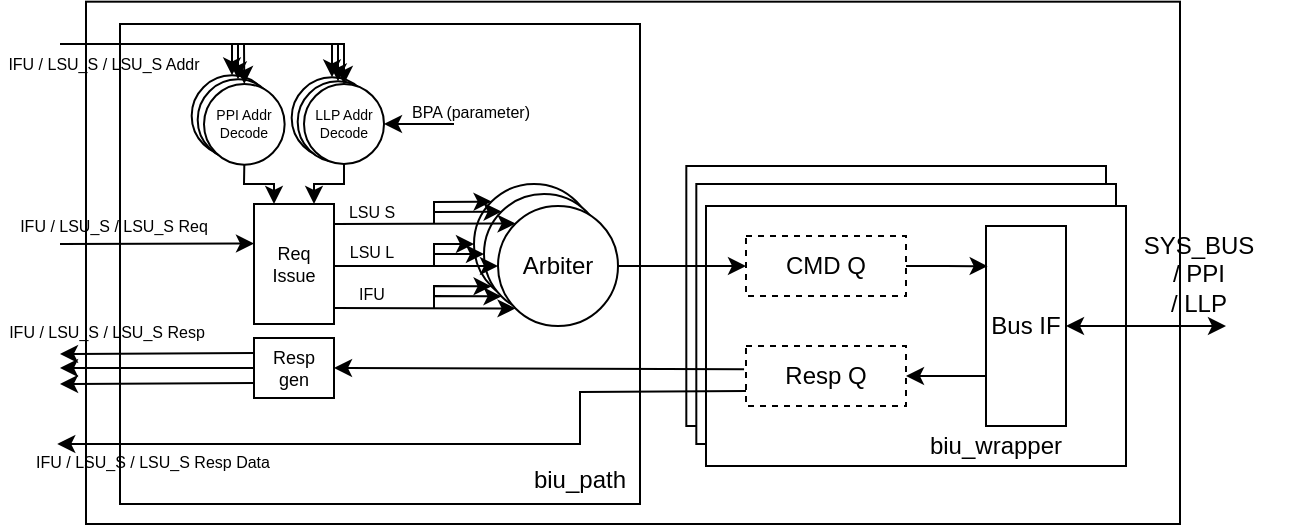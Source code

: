 <mxfile version="15.4.0" type="device" pages="4"><diagram id="lOJk_7jNgfdLe-hbiVat" name="第 1 页"><mxGraphModel dx="1086" dy="806" grid="1" gridSize="10" guides="1" tooltips="1" connect="1" arrows="1" fold="1" page="1" pageScale="1" pageWidth="827" pageHeight="1169" math="0" shadow="0"><root><mxCell id="0"/><mxCell id="1" parent="0"/><mxCell id="LocSDlcidwqlAU-R6P9H-44" value="" style="rounded=0;whiteSpace=wrap;html=1;fontSize=16;strokeWidth=1;" parent="1" vertex="1"><mxGeometry x="173" y="418.84" width="547" height="261.16" as="geometry"/></mxCell><mxCell id="CPLSgLEpl3IhxJT_DTji-59" value="" style="rounded=0;whiteSpace=wrap;html=1;fontSize=16;strokeWidth=1;" parent="1" vertex="1"><mxGeometry x="190" y="430" width="260" height="240" as="geometry"/></mxCell><mxCell id="CPLSgLEpl3IhxJT_DTji-53" value="" style="rounded=0;whiteSpace=wrap;html=1;fontSize=16;strokeWidth=1;" parent="1" vertex="1"><mxGeometry x="473.16" y="501" width="209.84" height="130" as="geometry"/></mxCell><mxCell id="CPLSgLEpl3IhxJT_DTji-52" value="" style="rounded=0;whiteSpace=wrap;html=1;fontSize=16;strokeWidth=1;" parent="1" vertex="1"><mxGeometry x="478.16" y="510" width="209.84" height="130" as="geometry"/></mxCell><mxCell id="CPLSgLEpl3IhxJT_DTji-33" value="" style="ellipse;whiteSpace=wrap;html=1;aspect=fixed;fontSize=7;" parent="1" vertex="1"><mxGeometry x="275.84" y="456.68" width="40.32" height="40.32" as="geometry"/></mxCell><mxCell id="CPLSgLEpl3IhxJT_DTji-34" value="" style="ellipse;whiteSpace=wrap;html=1;aspect=fixed;fontSize=7;" parent="1" vertex="1"><mxGeometry x="278.84" y="458.68" width="40.32" height="40.32" as="geometry"/></mxCell><mxCell id="CPLSgLEpl3IhxJT_DTji-32" value="" style="ellipse;whiteSpace=wrap;html=1;aspect=fixed;fontSize=7;" parent="1" vertex="1"><mxGeometry x="225.84" y="455.68" width="40.32" height="40.32" as="geometry"/></mxCell><mxCell id="CPLSgLEpl3IhxJT_DTji-31" value="" style="ellipse;whiteSpace=wrap;html=1;aspect=fixed;fontSize=7;" parent="1" vertex="1"><mxGeometry x="228.84" y="457.68" width="40.32" height="40.32" as="geometry"/></mxCell><mxCell id="CPLSgLEpl3IhxJT_DTji-9" value="LSU L" style="text;html=1;strokeColor=none;fillColor=none;align=center;verticalAlign=middle;whiteSpace=wrap;rounded=0;fontSize=8;" parent="1" vertex="1"><mxGeometry x="301" y="534" width="30" height="20" as="geometry"/></mxCell><mxCell id="CPLSgLEpl3IhxJT_DTji-5" value="" style="ellipse;whiteSpace=wrap;html=1;aspect=fixed;" parent="1" vertex="1"><mxGeometry x="367" y="510" width="60" height="60" as="geometry"/></mxCell><mxCell id="CPLSgLEpl3IhxJT_DTji-15" value="" style="ellipse;whiteSpace=wrap;html=1;aspect=fixed;" parent="1" vertex="1"><mxGeometry x="372" y="515" width="60" height="60" as="geometry"/></mxCell><mxCell id="CPLSgLEpl3IhxJT_DTji-16" value="" style="ellipse;whiteSpace=wrap;html=1;aspect=fixed;" parent="1" vertex="1"><mxGeometry x="379" y="521" width="60" height="60" as="geometry"/></mxCell><mxCell id="LocSDlcidwqlAU-R6P9H-15" value="" style="rounded=0;whiteSpace=wrap;html=1;strokeWidth=1;" parent="1" vertex="1"><mxGeometry x="483" y="521" width="210" height="130" as="geometry"/></mxCell><mxCell id="LocSDlcidwqlAU-R6P9H-21" value="" style="rounded=0;whiteSpace=wrap;html=1;dashed=1;" parent="1" vertex="1"><mxGeometry x="503" y="591" width="80" height="30" as="geometry"/></mxCell><mxCell id="LocSDlcidwqlAU-R6P9H-1" value="" style="rounded=0;whiteSpace=wrap;html=1;" parent="1" vertex="1"><mxGeometry x="257" y="520" width="40" height="60" as="geometry"/></mxCell><mxCell id="LocSDlcidwqlAU-R6P9H-5" value="" style="rounded=0;whiteSpace=wrap;html=1;dashed=1;" parent="1" vertex="1"><mxGeometry x="503" y="536" width="80" height="30" as="geometry"/></mxCell><mxCell id="LocSDlcidwqlAU-R6P9H-6" value="Resp Q" style="text;html=1;strokeColor=none;fillColor=none;align=center;verticalAlign=middle;whiteSpace=wrap;rounded=0;dashed=1;" parent="1" vertex="1"><mxGeometry x="503" y="591" width="80" height="30" as="geometry"/></mxCell><mxCell id="LocSDlcidwqlAU-R6P9H-7" value="" style="rounded=0;whiteSpace=wrap;html=1;" parent="1" vertex="1"><mxGeometry x="623" y="531" width="40" height="100" as="geometry"/></mxCell><mxCell id="LocSDlcidwqlAU-R6P9H-8" value="Bus IF" style="text;html=1;strokeColor=none;fillColor=none;align=center;verticalAlign=middle;whiteSpace=wrap;rounded=0;" parent="1" vertex="1"><mxGeometry x="623" y="561" width="40" height="40" as="geometry"/></mxCell><mxCell id="LocSDlcidwqlAU-R6P9H-16" value="biu_wrapper" style="text;html=1;strokeColor=none;fillColor=none;align=center;verticalAlign=middle;whiteSpace=wrap;rounded=0;" parent="1" vertex="1"><mxGeometry x="563" y="631" width="130" height="20" as="geometry"/></mxCell><mxCell id="LocSDlcidwqlAU-R6P9H-18" value="CMD Q" style="text;html=1;strokeColor=none;fillColor=none;align=center;verticalAlign=middle;whiteSpace=wrap;rounded=0;dashed=1;" parent="1" vertex="1"><mxGeometry x="503" y="536" width="80" height="30" as="geometry"/></mxCell><mxCell id="LocSDlcidwqlAU-R6P9H-22" value="" style="endArrow=classic;html=1;rounded=0;edgeStyle=orthogonalEdgeStyle;exitX=0;exitY=0.75;exitDx=0;exitDy=0;" parent="1" source="LocSDlcidwqlAU-R6P9H-7" edge="1"><mxGeometry width="50" height="50" relative="1" as="geometry"><mxPoint x="453" y="671.0" as="sourcePoint"/><mxPoint x="583" y="606" as="targetPoint"/></mxGeometry></mxCell><mxCell id="LocSDlcidwqlAU-R6P9H-23" value="" style="endArrow=classic;html=1;rounded=0;edgeStyle=orthogonalEdgeStyle;exitX=1;exitY=0.5;exitDx=0;exitDy=0;entryX=0.021;entryY=0.201;entryDx=0;entryDy=0;entryPerimeter=0;" parent="1" source="LocSDlcidwqlAU-R6P9H-18" target="LocSDlcidwqlAU-R6P9H-7" edge="1"><mxGeometry width="50" height="50" relative="1" as="geometry"><mxPoint x="593" y="651.0" as="sourcePoint"/><mxPoint x="633" y="651.0" as="targetPoint"/><Array as="points"/></mxGeometry></mxCell><mxCell id="LocSDlcidwqlAU-R6P9H-47" value="" style="endArrow=classic;startArrow=classic;html=1;rounded=0;fontSize=16;edgeStyle=orthogonalEdgeStyle;exitX=1;exitY=0.5;exitDx=0;exitDy=0;" parent="1" source="LocSDlcidwqlAU-R6P9H-8" edge="1"><mxGeometry width="50" height="50" relative="1" as="geometry"><mxPoint x="443" y="721" as="sourcePoint"/><mxPoint x="743" y="581" as="targetPoint"/></mxGeometry></mxCell><mxCell id="LocSDlcidwqlAU-R6P9H-50" value="SYS_BUS &lt;br&gt;/ PPI &lt;br&gt;/ LLP" style="text;html=1;strokeColor=none;fillColor=none;align=center;verticalAlign=middle;whiteSpace=wrap;rounded=0;" parent="1" vertex="1"><mxGeometry x="683" y="529" width="93" height="51" as="geometry"/></mxCell><mxCell id="LocSDlcidwqlAU-R6P9H-53" value="&lt;font style=&quot;font-size: 8px&quot;&gt;IFU / LSU_S / LSU_S Req&lt;/font&gt;" style="text;html=1;strokeColor=none;fillColor=none;align=center;verticalAlign=middle;whiteSpace=wrap;rounded=0;" parent="1" vertex="1"><mxGeometry x="137" y="522" width="100" height="15" as="geometry"/></mxCell><mxCell id="CPLSgLEpl3IhxJT_DTji-6" value="Arbiter" style="text;html=1;strokeColor=none;fillColor=none;align=center;verticalAlign=middle;whiteSpace=wrap;rounded=0;" parent="1" vertex="1"><mxGeometry x="389" y="536" width="40" height="30" as="geometry"/></mxCell><mxCell id="CPLSgLEpl3IhxJT_DTji-7" value="" style="endArrow=classic;html=1;rounded=0;edgeStyle=orthogonalEdgeStyle;entryX=0;entryY=0;entryDx=0;entryDy=0;" parent="1" target="CPLSgLEpl3IhxJT_DTji-16" edge="1"><mxGeometry width="50" height="50" relative="1" as="geometry"><mxPoint x="297" y="530" as="sourcePoint"/><mxPoint x="347.84" y="515.01" as="targetPoint"/><Array as="points"><mxPoint x="297" y="530"/><mxPoint x="376" y="530"/></Array></mxGeometry></mxCell><mxCell id="CPLSgLEpl3IhxJT_DTji-8" value="LSU S" style="text;html=1;strokeColor=none;fillColor=none;align=center;verticalAlign=middle;whiteSpace=wrap;rounded=0;fontSize=8;" parent="1" vertex="1"><mxGeometry x="301" y="514" width="30" height="20" as="geometry"/></mxCell><mxCell id="CPLSgLEpl3IhxJT_DTji-10" value="IFU" style="text;html=1;strokeColor=none;fillColor=none;align=center;verticalAlign=middle;whiteSpace=wrap;rounded=0;fontSize=8;" parent="1" vertex="1"><mxGeometry x="301" y="555" width="30" height="20" as="geometry"/></mxCell><mxCell id="CPLSgLEpl3IhxJT_DTji-11" value="" style="endArrow=classic;html=1;rounded=0;edgeStyle=orthogonalEdgeStyle;entryX=0;entryY=0.5;entryDx=0;entryDy=0;" parent="1" target="CPLSgLEpl3IhxJT_DTji-16" edge="1"><mxGeometry width="50" height="50" relative="1" as="geometry"><mxPoint x="297" y="551" as="sourcePoint"/><mxPoint x="384.322" y="537.322" as="targetPoint"/><Array as="points"><mxPoint x="297" y="551"/></Array></mxGeometry></mxCell><mxCell id="CPLSgLEpl3IhxJT_DTji-12" value="" style="endArrow=classic;html=1;rounded=0;edgeStyle=orthogonalEdgeStyle;entryX=0;entryY=1;entryDx=0;entryDy=0;" parent="1" target="CPLSgLEpl3IhxJT_DTji-16" edge="1"><mxGeometry width="50" height="50" relative="1" as="geometry"><mxPoint x="297" y="572" as="sourcePoint"/><mxPoint x="372" y="560" as="targetPoint"/><Array as="points"><mxPoint x="297" y="572"/><mxPoint x="332" y="572"/></Array></mxGeometry></mxCell><mxCell id="CPLSgLEpl3IhxJT_DTji-13" value="" style="endArrow=classic;html=1;rounded=0;fontSize=8;exitX=1;exitY=0.5;exitDx=0;exitDy=0;entryX=0;entryY=0.5;entryDx=0;entryDy=0;" parent="1" source="CPLSgLEpl3IhxJT_DTji-16" target="LocSDlcidwqlAU-R6P9H-18" edge="1"><mxGeometry width="50" height="50" relative="1" as="geometry"><mxPoint x="463.32" y="445" as="sourcePoint"/><mxPoint x="477" y="551" as="targetPoint"/></mxGeometry></mxCell><mxCell id="CPLSgLEpl3IhxJT_DTji-17" value="" style="endArrow=classic;html=1;rounded=0;fontSize=8;entryX=0;entryY=0.5;entryDx=0;entryDy=0;" parent="1" target="CPLSgLEpl3IhxJT_DTji-15" edge="1"><mxGeometry width="50" height="50" relative="1" as="geometry"><mxPoint x="347" y="551" as="sourcePoint"/><mxPoint x="372.0" y="546" as="targetPoint"/><Array as="points"><mxPoint x="347" y="545"/></Array></mxGeometry></mxCell><mxCell id="CPLSgLEpl3IhxJT_DTji-18" value="" style="endArrow=classic;html=1;rounded=0;fontSize=8;entryX=0;entryY=0.5;entryDx=0;entryDy=0;" parent="1" target="CPLSgLEpl3IhxJT_DTji-5" edge="1"><mxGeometry width="50" height="50" relative="1" as="geometry"><mxPoint x="347.0" y="547.5" as="sourcePoint"/><mxPoint x="372.0" y="542.5" as="targetPoint"/><Array as="points"><mxPoint x="347" y="540"/></Array></mxGeometry></mxCell><mxCell id="CPLSgLEpl3IhxJT_DTji-19" value="" style="endArrow=classic;html=1;rounded=0;fontSize=8;entryX=0;entryY=1;entryDx=0;entryDy=0;" parent="1" target="CPLSgLEpl3IhxJT_DTji-15" edge="1"><mxGeometry width="50" height="50" relative="1" as="geometry"><mxPoint x="347" y="572" as="sourcePoint"/><mxPoint x="372.0" y="566" as="targetPoint"/><Array as="points"><mxPoint x="347" y="566"/></Array></mxGeometry></mxCell><mxCell id="CPLSgLEpl3IhxJT_DTji-20" value="" style="endArrow=classic;html=1;rounded=0;fontSize=8;entryX=0;entryY=1;entryDx=0;entryDy=0;" parent="1" target="CPLSgLEpl3IhxJT_DTji-5" edge="1"><mxGeometry width="50" height="50" relative="1" as="geometry"><mxPoint x="347.0" y="568.5" as="sourcePoint"/><mxPoint x="367" y="561" as="targetPoint"/><Array as="points"><mxPoint x="347" y="561"/></Array></mxGeometry></mxCell><mxCell id="CPLSgLEpl3IhxJT_DTji-21" value="" style="endArrow=classic;html=1;rounded=0;fontSize=8;entryX=0;entryY=0;entryDx=0;entryDy=0;" parent="1" target="CPLSgLEpl3IhxJT_DTji-15" edge="1"><mxGeometry width="50" height="50" relative="1" as="geometry"><mxPoint x="347" y="530" as="sourcePoint"/><mxPoint x="379.0" y="523.5" as="targetPoint"/><Array as="points"><mxPoint x="347" y="524"/></Array></mxGeometry></mxCell><mxCell id="CPLSgLEpl3IhxJT_DTji-22" value="" style="endArrow=classic;html=1;rounded=0;fontSize=8;entryX=0;entryY=0;entryDx=0;entryDy=0;" parent="1" target="CPLSgLEpl3IhxJT_DTji-5" edge="1"><mxGeometry width="50" height="50" relative="1" as="geometry"><mxPoint x="347" y="526" as="sourcePoint"/><mxPoint x="374.0" y="518.5" as="targetPoint"/><Array as="points"><mxPoint x="347" y="519"/></Array></mxGeometry></mxCell><mxCell id="CPLSgLEpl3IhxJT_DTji-23" value="PPI Addr&lt;br style=&quot;font-size: 7px&quot;&gt;Decode" style="ellipse;whiteSpace=wrap;html=1;aspect=fixed;fontSize=7;" parent="1" vertex="1"><mxGeometry x="232" y="460" width="40.32" height="40.32" as="geometry"/></mxCell><mxCell id="CPLSgLEpl3IhxJT_DTji-24" value="LLP Addr&lt;br style=&quot;font-size: 7px&quot;&gt;Decode" style="ellipse;whiteSpace=wrap;html=1;aspect=fixed;fontSize=7;" parent="1" vertex="1"><mxGeometry x="282" y="460" width="40" height="40" as="geometry"/></mxCell><mxCell id="CPLSgLEpl3IhxJT_DTji-25" value="Req&lt;br style=&quot;font-size: 9px;&quot;&gt;Issue" style="text;html=1;strokeColor=none;fillColor=none;align=center;verticalAlign=middle;whiteSpace=wrap;rounded=0;fontSize=9;" parent="1" vertex="1"><mxGeometry x="262" y="535" width="30" height="30" as="geometry"/></mxCell><mxCell id="CPLSgLEpl3IhxJT_DTji-26" value="" style="endArrow=classic;html=1;rounded=0;fontSize=7;exitX=0.5;exitY=1;exitDx=0;exitDy=0;entryX=0.25;entryY=0;entryDx=0;entryDy=0;" parent="1" source="CPLSgLEpl3IhxJT_DTji-23" target="LocSDlcidwqlAU-R6P9H-1" edge="1"><mxGeometry width="50" height="50" relative="1" as="geometry"><mxPoint x="277" y="550" as="sourcePoint"/><mxPoint x="327" y="500" as="targetPoint"/><Array as="points"><mxPoint x="252" y="510"/><mxPoint x="267" y="510"/></Array></mxGeometry></mxCell><mxCell id="CPLSgLEpl3IhxJT_DTji-27" value="" style="endArrow=classic;html=1;rounded=0;fontSize=7;exitX=0.5;exitY=1;exitDx=0;exitDy=0;entryX=0.75;entryY=0;entryDx=0;entryDy=0;" parent="1" source="CPLSgLEpl3IhxJT_DTji-24" target="LocSDlcidwqlAU-R6P9H-1" edge="1"><mxGeometry width="50" height="50" relative="1" as="geometry"><mxPoint x="262.16" y="510.32" as="sourcePoint"/><mxPoint x="277" y="530" as="targetPoint"/><Array as="points"><mxPoint x="302" y="510"/><mxPoint x="287" y="510"/></Array></mxGeometry></mxCell><mxCell id="CPLSgLEpl3IhxJT_DTji-28" value="" style="endArrow=classic;html=1;rounded=0;fontSize=8;" parent="1" edge="1"><mxGeometry width="50" height="50" relative="1" as="geometry"><mxPoint x="160" y="540" as="sourcePoint"/><mxPoint x="257" y="539.77" as="targetPoint"/></mxGeometry></mxCell><mxCell id="CPLSgLEpl3IhxJT_DTji-29" value="" style="endArrow=classic;html=1;rounded=0;fontSize=8;entryX=0.5;entryY=0;entryDx=0;entryDy=0;" parent="1" target="CPLSgLEpl3IhxJT_DTji-23" edge="1"><mxGeometry width="50" height="50" relative="1" as="geometry"><mxPoint x="177" y="440" as="sourcePoint"/><mxPoint x="228.84" y="444.85" as="targetPoint"/><Array as="points"><mxPoint x="252" y="440"/></Array></mxGeometry></mxCell><mxCell id="CPLSgLEpl3IhxJT_DTji-35" value="" style="endArrow=classic;html=1;rounded=0;fontSize=8;entryX=0.5;entryY=0;entryDx=0;entryDy=0;" parent="1" target="CPLSgLEpl3IhxJT_DTji-24" edge="1"><mxGeometry width="50" height="50" relative="1" as="geometry"><mxPoint x="177" y="440" as="sourcePoint"/><mxPoint x="262.16" y="470" as="targetPoint"/><Array as="points"><mxPoint x="302" y="440"/></Array></mxGeometry></mxCell><mxCell id="CPLSgLEpl3IhxJT_DTji-36" value="biu_path" style="text;html=1;strokeColor=none;fillColor=none;align=center;verticalAlign=middle;whiteSpace=wrap;rounded=0;" parent="1" vertex="1"><mxGeometry x="390" y="640" width="60" height="35" as="geometry"/></mxCell><mxCell id="CPLSgLEpl3IhxJT_DTji-37" value="&lt;font style=&quot;font-size: 8px&quot;&gt;IFU / LSU_S / LSU_S Addr&lt;/font&gt;" style="text;html=1;strokeColor=none;fillColor=none;align=center;verticalAlign=middle;whiteSpace=wrap;rounded=0;" parent="1" vertex="1"><mxGeometry x="132" y="441.68" width="100" height="15" as="geometry"/></mxCell><mxCell id="CPLSgLEpl3IhxJT_DTji-38" value="" style="endArrow=classic;html=1;rounded=0;fontSize=8;entryX=1;entryY=0.5;entryDx=0;entryDy=0;" parent="1" target="CPLSgLEpl3IhxJT_DTji-24" edge="1"><mxGeometry width="50" height="50" relative="1" as="geometry"><mxPoint x="357" y="480" as="sourcePoint"/><mxPoint x="345.84" y="476.73" as="targetPoint"/></mxGeometry></mxCell><mxCell id="CPLSgLEpl3IhxJT_DTji-39" value="&lt;font style=&quot;font-size: 8px;&quot;&gt;BPA (parameter)&lt;/font&gt;" style="text;html=1;strokeColor=none;fillColor=none;align=center;verticalAlign=middle;whiteSpace=wrap;rounded=0;fontSize=8;" parent="1" vertex="1"><mxGeometry x="331" y="467.59" width="68.5" height="12.5" as="geometry"/></mxCell><mxCell id="CPLSgLEpl3IhxJT_DTji-40" value="" style="rounded=0;whiteSpace=wrap;html=1;" parent="1" vertex="1"><mxGeometry x="257" y="587" width="40" height="30" as="geometry"/></mxCell><mxCell id="CPLSgLEpl3IhxJT_DTji-41" value="Resp&lt;br style=&quot;font-size: 9px&quot;&gt;gen" style="text;html=1;strokeColor=none;fillColor=none;align=center;verticalAlign=middle;whiteSpace=wrap;rounded=0;fontSize=9;" parent="1" vertex="1"><mxGeometry x="262" y="587" width="30" height="30" as="geometry"/></mxCell><mxCell id="CPLSgLEpl3IhxJT_DTji-42" value="" style="endArrow=classic;html=1;rounded=0;fontSize=8;exitX=0;exitY=0.25;exitDx=0;exitDy=0;" parent="1" source="CPLSgLEpl3IhxJT_DTji-40" edge="1"><mxGeometry width="50" height="50" relative="1" as="geometry"><mxPoint x="167" y="617.23" as="sourcePoint"/><mxPoint x="160" y="595" as="targetPoint"/></mxGeometry></mxCell><mxCell id="CPLSgLEpl3IhxJT_DTji-43" value="" style="endArrow=classic;html=1;rounded=0;fontSize=8;exitX=0;exitY=0.75;exitDx=0;exitDy=0;" parent="1" source="CPLSgLEpl3IhxJT_DTji-40" edge="1"><mxGeometry width="50" height="50" relative="1" as="geometry"><mxPoint x="257" y="645.87" as="sourcePoint"/><mxPoint x="160" y="610" as="targetPoint"/></mxGeometry></mxCell><mxCell id="CPLSgLEpl3IhxJT_DTji-44" value="" style="endArrow=classic;html=1;rounded=0;fontSize=8;exitX=0;exitY=0.5;exitDx=0;exitDy=0;" parent="1" source="CPLSgLEpl3IhxJT_DTji-40" edge="1"><mxGeometry width="50" height="50" relative="1" as="geometry"><mxPoint x="257" y="627" as="sourcePoint"/><mxPoint x="160" y="602" as="targetPoint"/></mxGeometry></mxCell><mxCell id="CPLSgLEpl3IhxJT_DTji-45" value="&lt;font style=&quot;font-size: 8px&quot;&gt;IFU / LSU_S / LSU_S Resp Data&lt;/font&gt;" style="text;html=1;strokeColor=none;fillColor=none;align=center;verticalAlign=middle;whiteSpace=wrap;rounded=0;" parent="1" vertex="1"><mxGeometry x="141.48" y="640" width="130.84" height="15" as="geometry"/></mxCell><mxCell id="CPLSgLEpl3IhxJT_DTji-46" value="" style="endArrow=classic;html=1;rounded=0;fontSize=8;entryX=0.5;entryY=0;entryDx=0;entryDy=0;" parent="1" target="CPLSgLEpl3IhxJT_DTji-34" edge="1"><mxGeometry width="50" height="50" relative="1" as="geometry"><mxPoint x="177" y="440" as="sourcePoint"/><mxPoint x="312" y="470" as="targetPoint"/><Array as="points"><mxPoint x="299" y="440"/></Array></mxGeometry></mxCell><mxCell id="CPLSgLEpl3IhxJT_DTji-47" value="" style="endArrow=classic;html=1;rounded=0;fontSize=8;entryX=0.5;entryY=0;entryDx=0;entryDy=0;" parent="1" target="CPLSgLEpl3IhxJT_DTji-33" edge="1"><mxGeometry width="50" height="50" relative="1" as="geometry"><mxPoint x="177" y="440" as="sourcePoint"/><mxPoint x="309" y="468.68" as="targetPoint"/><Array as="points"><mxPoint x="296" y="440"/></Array></mxGeometry></mxCell><mxCell id="CPLSgLEpl3IhxJT_DTji-48" value="" style="endArrow=classic;html=1;rounded=0;fontSize=8;entryX=0.5;entryY=0;entryDx=0;entryDy=0;" parent="1" target="CPLSgLEpl3IhxJT_DTji-31" edge="1"><mxGeometry width="50" height="50" relative="1" as="geometry"><mxPoint x="177" y="440" as="sourcePoint"/><mxPoint x="262.16" y="470" as="targetPoint"/><Array as="points"><mxPoint x="249" y="440"/></Array></mxGeometry></mxCell><mxCell id="CPLSgLEpl3IhxJT_DTji-49" value="" style="endArrow=classic;html=1;rounded=0;fontSize=8;entryX=0.5;entryY=0;entryDx=0;entryDy=0;" parent="1" target="CPLSgLEpl3IhxJT_DTji-32" edge="1"><mxGeometry width="50" height="50" relative="1" as="geometry"><mxPoint x="160" y="440" as="sourcePoint"/><mxPoint x="259.0" y="467.68" as="targetPoint"/><Array as="points"><mxPoint x="246" y="440"/></Array></mxGeometry></mxCell><mxCell id="CPLSgLEpl3IhxJT_DTji-55" value="" style="endArrow=classic;html=1;rounded=0;fontSize=8;exitX=0;exitY=0.75;exitDx=0;exitDy=0;entryX=0.131;entryY=0;entryDx=0;entryDy=0;entryPerimeter=0;" parent="1" source="LocSDlcidwqlAU-R6P9H-6" target="CPLSgLEpl3IhxJT_DTji-45" edge="1"><mxGeometry width="50" height="50" relative="1" as="geometry"><mxPoint x="330" y="660" as="sourcePoint"/><mxPoint x="180" y="640" as="targetPoint"/><Array as="points"><mxPoint x="420" y="614"/><mxPoint x="420" y="640"/></Array></mxGeometry></mxCell><mxCell id="CPLSgLEpl3IhxJT_DTji-58" value="" style="endArrow=classic;html=1;rounded=0;fontSize=8;entryX=1;entryY=0.5;entryDx=0;entryDy=0;exitX=-0.012;exitY=0.386;exitDx=0;exitDy=0;exitPerimeter=0;" parent="1" source="LocSDlcidwqlAU-R6P9H-6" target="CPLSgLEpl3IhxJT_DTji-40" edge="1"><mxGeometry width="50" height="50" relative="1" as="geometry"><mxPoint x="487" y="602" as="sourcePoint"/><mxPoint x="180" y="627.5" as="targetPoint"/></mxGeometry></mxCell><mxCell id="CPLSgLEpl3IhxJT_DTji-60" value="&lt;font style=&quot;font-size: 8px&quot;&gt;IFU / LSU_S / LSU_S Resp&lt;/font&gt;" style="text;html=1;strokeColor=none;fillColor=none;align=center;verticalAlign=middle;whiteSpace=wrap;rounded=0;" parent="1" vertex="1"><mxGeometry x="130" y="575" width="107" height="15" as="geometry"/></mxCell></root></mxGraphModel></diagram><diagram id="Ca4pao0FZOlAIuIfPsqM" name="第 2 页"><mxGraphModel dx="1086" dy="806" grid="1" gridSize="10" guides="1" tooltips="1" connect="1" arrows="1" fold="1" page="1" pageScale="1" pageWidth="827" pageHeight="1169" math="0" shadow="0"><root><mxCell id="hPm7CoX0WYHugCqFq7mF-0"/><mxCell id="hPm7CoX0WYHugCqFq7mF-1" parent="hPm7CoX0WYHugCqFq7mF-0"/><mxCell id="qHTxF2ZUBDx8G15m6W-1-105" value="" style="rounded=0;whiteSpace=wrap;html=1;strokeWidth=1;" parent="hPm7CoX0WYHugCqFq7mF-1" vertex="1"><mxGeometry x="146.6" y="360" width="570" height="207.5" as="geometry"/></mxCell><mxCell id="qHTxF2ZUBDx8G15m6W-1-103" value="" style="rounded=0;whiteSpace=wrap;html=1;strokeWidth=1;" parent="hPm7CoX0WYHugCqFq7mF-1" vertex="1"><mxGeometry x="153.6" y="372.5" width="306" height="185" as="geometry"/></mxCell><mxCell id="qHTxF2ZUBDx8G15m6W-1-64" value="" style="ellipse;whiteSpace=wrap;html=1;aspect=fixed;" parent="hPm7CoX0WYHugCqFq7mF-1" vertex="1"><mxGeometry x="197.6" y="407.5" width="60" height="60" as="geometry"/></mxCell><mxCell id="qHTxF2ZUBDx8G15m6W-1-65" value="Arbiter" style="text;html=1;strokeColor=none;fillColor=none;align=center;verticalAlign=middle;whiteSpace=wrap;rounded=0;" parent="hPm7CoX0WYHugCqFq7mF-1" vertex="1"><mxGeometry x="207.6" y="422.5" width="40" height="30" as="geometry"/></mxCell><mxCell id="qHTxF2ZUBDx8G15m6W-1-66" value="PPI Addr&lt;br style=&quot;font-size: 7px;&quot;&gt;Compare" style="ellipse;whiteSpace=wrap;html=1;aspect=fixed;fontSize=7;" parent="hPm7CoX0WYHugCqFq7mF-1" vertex="1"><mxGeometry x="316.1" y="384.84" width="40.32" height="40.32" as="geometry"/></mxCell><mxCell id="qHTxF2ZUBDx8G15m6W-1-67" value="LLP Addr&lt;br style=&quot;font-size: 7px;&quot;&gt;Compare" style="ellipse;whiteSpace=wrap;html=1;aspect=fixed;fontSize=7;" parent="hPm7CoX0WYHugCqFq7mF-1" vertex="1"><mxGeometry x="316.1" y="452.5" width="40" height="40" as="geometry"/></mxCell><mxCell id="qHTxF2ZUBDx8G15m6W-1-68" value="" style="rounded=0;whiteSpace=wrap;html=1;" parent="hPm7CoX0WYHugCqFq7mF-1" vertex="1"><mxGeometry x="395.6" y="412.5" width="40" height="60" as="geometry"/></mxCell><mxCell id="qHTxF2ZUBDx8G15m6W-1-69" value="Req&lt;br style=&quot;font-size: 9px;&quot;&gt;Issue" style="text;html=1;strokeColor=none;fillColor=none;align=center;verticalAlign=middle;whiteSpace=wrap;rounded=0;fontSize=9;" parent="hPm7CoX0WYHugCqFq7mF-1" vertex="1"><mxGeometry x="400.6" y="427.5" width="30" height="30" as="geometry"/></mxCell><mxCell id="qHTxF2ZUBDx8G15m6W-1-70" value="" style="endArrow=classic;html=1;rounded=0;fontSize=8;" parent="hPm7CoX0WYHugCqFq7mF-1" edge="1"><mxGeometry width="50" height="50" relative="1" as="geometry"><mxPoint x="108.6" y="417.5" as="sourcePoint"/><mxPoint x="205.6" y="417.5" as="targetPoint"/></mxGeometry></mxCell><mxCell id="qHTxF2ZUBDx8G15m6W-1-71" value="" style="endArrow=classic;html=1;rounded=0;fontSize=8;" parent="hPm7CoX0WYHugCqFq7mF-1" edge="1"><mxGeometry width="50" height="50" relative="1" as="geometry"><mxPoint x="106.6" y="437.5" as="sourcePoint"/><mxPoint x="197.6" y="437.16" as="targetPoint"/></mxGeometry></mxCell><mxCell id="qHTxF2ZUBDx8G15m6W-1-72" value="" style="endArrow=classic;html=1;rounded=0;fontSize=8;" parent="hPm7CoX0WYHugCqFq7mF-1" edge="1"><mxGeometry width="50" height="50" relative="1" as="geometry"><mxPoint x="108.6" y="458.73" as="sourcePoint"/><mxPoint x="205.6" y="458.5" as="targetPoint"/></mxGeometry></mxCell><mxCell id="qHTxF2ZUBDx8G15m6W-1-73" value="&lt;font style=&quot;font-size: 8px&quot;&gt;IFU Req&lt;/font&gt;" style="text;html=1;strokeColor=none;fillColor=none;align=center;verticalAlign=middle;whiteSpace=wrap;rounded=0;" parent="hPm7CoX0WYHugCqFq7mF-1" vertex="1"><mxGeometry x="98.08" y="397.5" width="55.84" height="15" as="geometry"/></mxCell><mxCell id="qHTxF2ZUBDx8G15m6W-1-74" value="&lt;font style=&quot;font-size: 8px&quot;&gt;LSU_S Req&lt;/font&gt;" style="text;html=1;strokeColor=none;fillColor=none;align=center;verticalAlign=middle;whiteSpace=wrap;rounded=0;" parent="hPm7CoX0WYHugCqFq7mF-1" vertex="1"><mxGeometry x="98.08" y="422.5" width="55.84" height="15" as="geometry"/></mxCell><mxCell id="qHTxF2ZUBDx8G15m6W-1-75" value="&lt;font style=&quot;font-size: 8px&quot;&gt;LSU_L Req&lt;/font&gt;" style="text;html=1;strokeColor=none;fillColor=none;align=center;verticalAlign=middle;whiteSpace=wrap;rounded=0;" parent="hPm7CoX0WYHugCqFq7mF-1" vertex="1"><mxGeometry x="98.08" y="445" width="55.84" height="15" as="geometry"/></mxCell><mxCell id="qHTxF2ZUBDx8G15m6W-1-76" value="" style="endArrow=classic;html=1;rounded=0;fontSize=8;entryX=0;entryY=0.5;entryDx=0;entryDy=0;exitX=1;exitY=0.5;exitDx=0;exitDy=0;" parent="hPm7CoX0WYHugCqFq7mF-1" source="qHTxF2ZUBDx8G15m6W-1-64" target="qHTxF2ZUBDx8G15m6W-1-66" edge="1"><mxGeometry width="50" height="50" relative="1" as="geometry"><mxPoint x="224.1" y="384.84" as="sourcePoint"/><mxPoint x="321.1" y="384.84" as="targetPoint"/><Array as="points"><mxPoint x="286.6" y="437.5"/><mxPoint x="286.6" y="405.5"/></Array></mxGeometry></mxCell><mxCell id="qHTxF2ZUBDx8G15m6W-1-77" value="" style="endArrow=classic;html=1;rounded=0;fontSize=8;entryX=0;entryY=0.5;entryDx=0;entryDy=0;exitX=1;exitY=0.5;exitDx=0;exitDy=0;" parent="hPm7CoX0WYHugCqFq7mF-1" source="qHTxF2ZUBDx8G15m6W-1-64" target="qHTxF2ZUBDx8G15m6W-1-67" edge="1"><mxGeometry width="50" height="50" relative="1" as="geometry"><mxPoint x="267.6" y="447.5" as="sourcePoint"/><mxPoint x="326.1" y="415" as="targetPoint"/><Array as="points"><mxPoint x="286.6" y="437.5"/><mxPoint x="286.6" y="472.5"/></Array></mxGeometry></mxCell><mxCell id="qHTxF2ZUBDx8G15m6W-1-78" value="" style="endArrow=classic;html=1;rounded=0;fontSize=8;entryX=0;entryY=0.25;entryDx=0;entryDy=0;exitX=1;exitY=0.5;exitDx=0;exitDy=0;" parent="hPm7CoX0WYHugCqFq7mF-1" source="qHTxF2ZUBDx8G15m6W-1-66" target="qHTxF2ZUBDx8G15m6W-1-68" edge="1"><mxGeometry width="50" height="50" relative="1" as="geometry"><mxPoint x="369.6" y="397.5" as="sourcePoint"/><mxPoint x="428.1" y="432.5" as="targetPoint"/><Array as="points"><mxPoint x="376.6" y="405.5"/><mxPoint x="376.6" y="427.5"/></Array></mxGeometry></mxCell><mxCell id="qHTxF2ZUBDx8G15m6W-1-79" value="" style="endArrow=classic;html=1;rounded=0;fontSize=8;entryX=0;entryY=0.75;entryDx=0;entryDy=0;exitX=1;exitY=0.5;exitDx=0;exitDy=0;" parent="hPm7CoX0WYHugCqFq7mF-1" source="qHTxF2ZUBDx8G15m6W-1-67" target="qHTxF2ZUBDx8G15m6W-1-68" edge="1"><mxGeometry width="50" height="50" relative="1" as="geometry"><mxPoint x="366.42" y="415" as="sourcePoint"/><mxPoint x="405.6" y="452.5" as="targetPoint"/><Array as="points"><mxPoint x="376.6" y="472.5"/><mxPoint x="376.6" y="457.5"/></Array></mxGeometry></mxCell><mxCell id="qHTxF2ZUBDx8G15m6W-1-80" value="" style="rounded=0;whiteSpace=wrap;html=1;fontSize=16;strokeWidth=1;" parent="hPm7CoX0WYHugCqFq7mF-1" vertex="1"><mxGeometry x="473.68" y="392.5" width="209.84" height="130" as="geometry"/></mxCell><mxCell id="qHTxF2ZUBDx8G15m6W-1-81" value="" style="rounded=0;whiteSpace=wrap;html=1;fontSize=16;strokeWidth=1;" parent="hPm7CoX0WYHugCqFq7mF-1" vertex="1"><mxGeometry x="478.68" y="401.5" width="209.84" height="130" as="geometry"/></mxCell><mxCell id="qHTxF2ZUBDx8G15m6W-1-82" value="" style="rounded=0;whiteSpace=wrap;html=1;strokeWidth=1;" parent="hPm7CoX0WYHugCqFq7mF-1" vertex="1"><mxGeometry x="483.52" y="412.5" width="210" height="130" as="geometry"/></mxCell><mxCell id="qHTxF2ZUBDx8G15m6W-1-83" value="" style="rounded=0;whiteSpace=wrap;html=1;dashed=1;" parent="hPm7CoX0WYHugCqFq7mF-1" vertex="1"><mxGeometry x="503.52" y="482.5" width="80" height="30" as="geometry"/></mxCell><mxCell id="qHTxF2ZUBDx8G15m6W-1-84" value="" style="rounded=0;whiteSpace=wrap;html=1;dashed=1;" parent="hPm7CoX0WYHugCqFq7mF-1" vertex="1"><mxGeometry x="503.52" y="427.5" width="80" height="30" as="geometry"/></mxCell><mxCell id="qHTxF2ZUBDx8G15m6W-1-85" value="Resp Q" style="text;html=1;strokeColor=none;fillColor=none;align=center;verticalAlign=middle;whiteSpace=wrap;rounded=0;dashed=1;" parent="hPm7CoX0WYHugCqFq7mF-1" vertex="1"><mxGeometry x="503.52" y="482.5" width="80" height="30" as="geometry"/></mxCell><mxCell id="qHTxF2ZUBDx8G15m6W-1-86" value="" style="rounded=0;whiteSpace=wrap;html=1;" parent="hPm7CoX0WYHugCqFq7mF-1" vertex="1"><mxGeometry x="623.52" y="422.5" width="40" height="100" as="geometry"/></mxCell><mxCell id="qHTxF2ZUBDx8G15m6W-1-87" value="Bus IF" style="text;html=1;strokeColor=none;fillColor=none;align=center;verticalAlign=middle;whiteSpace=wrap;rounded=0;" parent="hPm7CoX0WYHugCqFq7mF-1" vertex="1"><mxGeometry x="623.52" y="452.5" width="40" height="40" as="geometry"/></mxCell><mxCell id="qHTxF2ZUBDx8G15m6W-1-88" value="biu_wrapper" style="text;html=1;strokeColor=none;fillColor=none;align=center;verticalAlign=middle;whiteSpace=wrap;rounded=0;" parent="hPm7CoX0WYHugCqFq7mF-1" vertex="1"><mxGeometry x="563.52" y="522.5" width="130" height="20" as="geometry"/></mxCell><mxCell id="qHTxF2ZUBDx8G15m6W-1-89" value="CMD Q" style="text;html=1;strokeColor=none;fillColor=none;align=center;verticalAlign=middle;whiteSpace=wrap;rounded=0;dashed=1;" parent="hPm7CoX0WYHugCqFq7mF-1" vertex="1"><mxGeometry x="503.52" y="427.5" width="80" height="30" as="geometry"/></mxCell><mxCell id="qHTxF2ZUBDx8G15m6W-1-90" value="" style="endArrow=classic;html=1;rounded=0;edgeStyle=orthogonalEdgeStyle;exitX=0;exitY=0.75;exitDx=0;exitDy=0;" parent="hPm7CoX0WYHugCqFq7mF-1" source="qHTxF2ZUBDx8G15m6W-1-86" edge="1"><mxGeometry width="50" height="50" relative="1" as="geometry"><mxPoint x="453.52" y="562.5" as="sourcePoint"/><mxPoint x="583.52" y="497.5" as="targetPoint"/></mxGeometry></mxCell><mxCell id="qHTxF2ZUBDx8G15m6W-1-91" value="" style="endArrow=classic;html=1;rounded=0;edgeStyle=orthogonalEdgeStyle;exitX=1;exitY=0.5;exitDx=0;exitDy=0;entryX=0.021;entryY=0.201;entryDx=0;entryDy=0;entryPerimeter=0;" parent="hPm7CoX0WYHugCqFq7mF-1" source="qHTxF2ZUBDx8G15m6W-1-89" target="qHTxF2ZUBDx8G15m6W-1-86" edge="1"><mxGeometry width="50" height="50" relative="1" as="geometry"><mxPoint x="593.52" y="542.5" as="sourcePoint"/><mxPoint x="633.52" y="542.5" as="targetPoint"/><Array as="points"/></mxGeometry></mxCell><mxCell id="qHTxF2ZUBDx8G15m6W-1-92" value="" style="endArrow=classic;html=1;rounded=0;fontSize=8;exitX=1;exitY=0.5;exitDx=0;exitDy=0;entryX=0;entryY=0.5;entryDx=0;entryDy=0;" parent="hPm7CoX0WYHugCqFq7mF-1" source="qHTxF2ZUBDx8G15m6W-1-68" target="qHTxF2ZUBDx8G15m6W-1-89" edge="1"><mxGeometry width="50" height="50" relative="1" as="geometry"><mxPoint x="435.6" y="444.31" as="sourcePoint"/><mxPoint x="499.6" y="444.31" as="targetPoint"/></mxGeometry></mxCell><mxCell id="qHTxF2ZUBDx8G15m6W-1-95" value="" style="rounded=0;whiteSpace=wrap;html=1;" parent="hPm7CoX0WYHugCqFq7mF-1" vertex="1"><mxGeometry x="207" y="512.5" width="40" height="30" as="geometry"/></mxCell><mxCell id="qHTxF2ZUBDx8G15m6W-1-96" value="Resp&lt;br style=&quot;font-size: 9px&quot;&gt;gen" style="text;html=1;strokeColor=none;fillColor=none;align=center;verticalAlign=middle;whiteSpace=wrap;rounded=0;fontSize=9;" parent="hPm7CoX0WYHugCqFq7mF-1" vertex="1"><mxGeometry x="212" y="512.5" width="30" height="30" as="geometry"/></mxCell><mxCell id="qHTxF2ZUBDx8G15m6W-1-97" value="" style="endArrow=classic;html=1;rounded=0;fontSize=8;exitX=0;exitY=0.25;exitDx=0;exitDy=0;" parent="hPm7CoX0WYHugCqFq7mF-1" source="qHTxF2ZUBDx8G15m6W-1-95" edge="1"><mxGeometry width="50" height="50" relative="1" as="geometry"><mxPoint x="117" y="542.73" as="sourcePoint"/><mxPoint x="110" y="520.5" as="targetPoint"/></mxGeometry></mxCell><mxCell id="qHTxF2ZUBDx8G15m6W-1-98" value="" style="endArrow=classic;html=1;rounded=0;fontSize=8;exitX=0;exitY=0.75;exitDx=0;exitDy=0;" parent="hPm7CoX0WYHugCqFq7mF-1" source="qHTxF2ZUBDx8G15m6W-1-95" edge="1"><mxGeometry width="50" height="50" relative="1" as="geometry"><mxPoint x="207" y="571.37" as="sourcePoint"/><mxPoint x="110" y="535.5" as="targetPoint"/></mxGeometry></mxCell><mxCell id="qHTxF2ZUBDx8G15m6W-1-99" value="" style="endArrow=classic;html=1;rounded=0;fontSize=8;exitX=0;exitY=0.5;exitDx=0;exitDy=0;" parent="hPm7CoX0WYHugCqFq7mF-1" source="qHTxF2ZUBDx8G15m6W-1-95" edge="1"><mxGeometry width="50" height="50" relative="1" as="geometry"><mxPoint x="207" y="552.5" as="sourcePoint"/><mxPoint x="110" y="527.5" as="targetPoint"/></mxGeometry></mxCell><mxCell id="qHTxF2ZUBDx8G15m6W-1-101" value="&lt;font style=&quot;font-size: 8px&quot;&gt;IFU / LSU_S / LSU_S Resp&lt;/font&gt;" style="text;html=1;strokeColor=none;fillColor=none;align=center;verticalAlign=middle;whiteSpace=wrap;rounded=0;" parent="hPm7CoX0WYHugCqFq7mF-1" vertex="1"><mxGeometry x="80" y="500.5" width="107" height="15" as="geometry"/></mxCell><mxCell id="qHTxF2ZUBDx8G15m6W-1-102" value="" style="endArrow=classic;html=1;rounded=0;fontSize=8;exitX=0;exitY=0.5;exitDx=0;exitDy=0;entryX=1;entryY=0.5;entryDx=0;entryDy=0;" parent="hPm7CoX0WYHugCqFq7mF-1" source="qHTxF2ZUBDx8G15m6W-1-85" target="qHTxF2ZUBDx8G15m6W-1-95" edge="1"><mxGeometry width="50" height="50" relative="1" as="geometry"><mxPoint x="445.6" y="452.5" as="sourcePoint"/><mxPoint x="513.52" y="452.5" as="targetPoint"/><Array as="points"><mxPoint x="386.6" y="497.5"/><mxPoint x="386.6" y="527.5"/></Array></mxGeometry></mxCell><mxCell id="qHTxF2ZUBDx8G15m6W-1-104" value="biu_path" style="text;html=1;strokeColor=none;fillColor=none;align=center;verticalAlign=middle;whiteSpace=wrap;rounded=0;" parent="hPm7CoX0WYHugCqFq7mF-1" vertex="1"><mxGeometry x="366.6" y="537.5" width="92" height="20" as="geometry"/></mxCell><mxCell id="qHTxF2ZUBDx8G15m6W-1-106" value="" style="endArrow=classic;startArrow=classic;html=1;rounded=0;fontSize=16;edgeStyle=orthogonalEdgeStyle;exitX=1;exitY=0.5;exitDx=0;exitDy=0;" parent="hPm7CoX0WYHugCqFq7mF-1" edge="1"><mxGeometry width="50" height="50" relative="1" as="geometry"><mxPoint x="693.52" y="475" as="sourcePoint"/><mxPoint x="773.52" y="475" as="targetPoint"/></mxGeometry></mxCell><mxCell id="qHTxF2ZUBDx8G15m6W-1-107" value="SYS_BUS&lt;br&gt;/ PPI &lt;br&gt;/ LLP" style="text;html=1;strokeColor=none;fillColor=none;align=center;verticalAlign=middle;whiteSpace=wrap;rounded=0;" parent="hPm7CoX0WYHugCqFq7mF-1" vertex="1"><mxGeometry x="704.6" y="437.5" width="79.08" height="30" as="geometry"/></mxCell><mxCell id="qHTxF2ZUBDx8G15m6W-1-108" value="BIU" style="text;html=1;strokeColor=none;fillColor=none;align=center;verticalAlign=middle;whiteSpace=wrap;rounded=0;" parent="hPm7CoX0WYHugCqFq7mF-1" vertex="1"><mxGeometry x="586.6" y="547.5" width="130" height="20" as="geometry"/></mxCell></root></mxGraphModel></diagram><diagram id="Lqv09gbC9uLYjLwzx4-0" name="第 3 页"><mxGraphModel dx="1185" dy="685" grid="1" gridSize="10" guides="1" tooltips="1" connect="1" arrows="1" fold="1" page="1" pageScale="1" pageWidth="827" pageHeight="1169" math="0" shadow="0"><root><mxCell id="-PDjAaqDAKD9Nau1YbpB-0"/><mxCell id="-PDjAaqDAKD9Nau1YbpB-1" parent="-PDjAaqDAKD9Nau1YbpB-0"/><mxCell id="-PDjAaqDAKD9Nau1YbpB-54" value="" style="rounded=0;whiteSpace=wrap;html=1;fontSize=8;" vertex="1" parent="-PDjAaqDAKD9Nau1YbpB-1"><mxGeometry x="520" y="100" width="200" height="280" as="geometry"/></mxCell><mxCell id="-PDjAaqDAKD9Nau1YbpB-34" value="" style="rounded=0;whiteSpace=wrap;html=1;fontSize=8;" vertex="1" parent="-PDjAaqDAKD9Nau1YbpB-1"><mxGeometry x="170" y="103" width="150" height="280" as="geometry"/></mxCell><mxCell id="-PDjAaqDAKD9Nau1YbpB-2" value="LSU" style="rounded=0;whiteSpace=wrap;html=1;" vertex="1" parent="-PDjAaqDAKD9Nau1YbpB-1"><mxGeometry x="30" y="203" width="80" height="80" as="geometry"/></mxCell><mxCell id="-PDjAaqDAKD9Nau1YbpB-3" value="decode" style="rounded=0;whiteSpace=wrap;html=1;fontSize=8;" vertex="1" parent="-PDjAaqDAKD9Nau1YbpB-1"><mxGeometry x="110" y="203" width="40" height="80" as="geometry"/></mxCell><mxCell id="-PDjAaqDAKD9Nau1YbpB-4" value="LBIU" style="rounded=0;whiteSpace=wrap;html=1;fontSize=12;" vertex="1" parent="-PDjAaqDAKD9Nau1YbpB-1"><mxGeometry x="230" y="123" width="80" height="80" as="geometry"/></mxCell><mxCell id="-PDjAaqDAKD9Nau1YbpB-5" value="BIU" style="rounded=0;whiteSpace=wrap;html=1;fontSize=12;" vertex="1" parent="-PDjAaqDAKD9Nau1YbpB-1"><mxGeometry x="230" y="283" width="80" height="80" as="geometry"/></mxCell><mxCell id="-PDjAaqDAKD9Nau1YbpB-6" value="" style="endArrow=classic;html=1;rounded=0;fontSize=12;edgeStyle=orthogonalEdgeStyle;exitX=1;exitY=0.75;exitDx=0;exitDy=0;entryX=0;entryY=0.5;entryDx=0;entryDy=0;" edge="1" parent="-PDjAaqDAKD9Nau1YbpB-1" source="-PDjAaqDAKD9Nau1YbpB-3" target="-PDjAaqDAKD9Nau1YbpB-5"><mxGeometry width="50" height="50" relative="1" as="geometry"><mxPoint x="190" y="313" as="sourcePoint"/><mxPoint x="240" y="263" as="targetPoint"/></mxGeometry></mxCell><mxCell id="-PDjAaqDAKD9Nau1YbpB-7" value="" style="endArrow=classic;html=1;rounded=0;fontSize=12;edgeStyle=orthogonalEdgeStyle;exitX=1;exitY=0.25;exitDx=0;exitDy=0;entryX=0;entryY=0.5;entryDx=0;entryDy=0;" edge="1" parent="-PDjAaqDAKD9Nau1YbpB-1" source="-PDjAaqDAKD9Nau1YbpB-3" target="-PDjAaqDAKD9Nau1YbpB-4"><mxGeometry width="50" height="50" relative="1" as="geometry"><mxPoint x="190" y="313" as="sourcePoint"/><mxPoint x="240" y="263" as="targetPoint"/></mxGeometry></mxCell><mxCell id="-PDjAaqDAKD9Nau1YbpB-8" value="" style="endArrow=classic;html=1;rounded=0;fontSize=12;edgeStyle=orthogonalEdgeStyle;exitX=1;exitY=0.75;exitDx=0;exitDy=0;" edge="1" parent="-PDjAaqDAKD9Nau1YbpB-1" source="-PDjAaqDAKD9Nau1YbpB-5"><mxGeometry width="50" height="50" relative="1" as="geometry"><mxPoint x="190" y="313" as="sourcePoint"/><mxPoint x="390" y="343" as="targetPoint"/></mxGeometry></mxCell><mxCell id="-PDjAaqDAKD9Nau1YbpB-9" value="" style="endArrow=classic;html=1;rounded=0;fontSize=12;edgeStyle=orthogonalEdgeStyle;exitX=1;exitY=0.25;exitDx=0;exitDy=0;" edge="1" parent="-PDjAaqDAKD9Nau1YbpB-1" source="-PDjAaqDAKD9Nau1YbpB-5"><mxGeometry width="50" height="50" relative="1" as="geometry"><mxPoint x="310" y="303" as="sourcePoint"/><mxPoint x="390" y="303" as="targetPoint"/></mxGeometry></mxCell><mxCell id="-PDjAaqDAKD9Nau1YbpB-10" value="" style="endArrow=classic;html=1;rounded=0;fontSize=12;edgeStyle=orthogonalEdgeStyle;exitX=1;exitY=0.75;exitDx=0;exitDy=0;" edge="1" parent="-PDjAaqDAKD9Nau1YbpB-1"><mxGeometry width="50" height="50" relative="1" as="geometry"><mxPoint x="310" y="194" as="sourcePoint"/><mxPoint x="390" y="194" as="targetPoint"/></mxGeometry></mxCell><mxCell id="-PDjAaqDAKD9Nau1YbpB-11" value="" style="endArrow=classic;html=1;rounded=0;fontSize=12;edgeStyle=orthogonalEdgeStyle;exitX=1;exitY=0.5;exitDx=0;exitDy=0;" edge="1" parent="-PDjAaqDAKD9Nau1YbpB-1"><mxGeometry width="50" height="50" relative="1" as="geometry"><mxPoint x="310" y="151" as="sourcePoint"/><mxPoint x="390" y="151" as="targetPoint"/></mxGeometry></mxCell><mxCell id="-PDjAaqDAKD9Nau1YbpB-12" value="" style="endArrow=classic;html=1;rounded=0;fontSize=12;edgeStyle=orthogonalEdgeStyle;exitX=1;exitY=0.25;exitDx=0;exitDy=0;" edge="1" parent="-PDjAaqDAKD9Nau1YbpB-1"><mxGeometry width="50" height="50" relative="1" as="geometry"><mxPoint x="310" y="132" as="sourcePoint"/><mxPoint x="390" y="132" as="targetPoint"/></mxGeometry></mxCell><mxCell id="-PDjAaqDAKD9Nau1YbpB-13" value="&lt;font style=&quot;font-size: 10px&quot;&gt;SYS Bus&lt;/font&gt;" style="text;html=1;strokeColor=none;fillColor=none;align=center;verticalAlign=middle;whiteSpace=wrap;rounded=0;fontSize=12;" vertex="1" parent="-PDjAaqDAKD9Nau1YbpB-1"><mxGeometry x="320" y="313" width="60" height="30" as="geometry"/></mxCell><mxCell id="-PDjAaqDAKD9Nau1YbpB-14" value="&lt;font style=&quot;font-size: 10px&quot;&gt;Pri DM&lt;/font&gt;" style="text;html=1;strokeColor=none;fillColor=none;align=center;verticalAlign=middle;whiteSpace=wrap;rounded=0;fontSize=12;" vertex="1" parent="-PDjAaqDAKD9Nau1YbpB-1"><mxGeometry x="324" y="273" width="60" height="30" as="geometry"/></mxCell><mxCell id="-PDjAaqDAKD9Nau1YbpB-15" value="&lt;font style=&quot;font-size: 10px&quot;&gt;Pri Timer&lt;/font&gt;" style="text;html=1;strokeColor=none;fillColor=none;align=center;verticalAlign=middle;whiteSpace=wrap;rounded=0;fontSize=12;" vertex="1" parent="-PDjAaqDAKD9Nau1YbpB-1"><mxGeometry x="320" y="170" width="60" height="30" as="geometry"/></mxCell><mxCell id="-PDjAaqDAKD9Nau1YbpB-16" value="&lt;font style=&quot;font-size: 10px&quot;&gt;PPI&lt;/font&gt;" style="text;html=1;strokeColor=none;fillColor=none;align=center;verticalAlign=middle;whiteSpace=wrap;rounded=0;fontSize=12;" vertex="1" parent="-PDjAaqDAKD9Nau1YbpB-1"><mxGeometry x="320" y="130" width="60" height="30" as="geometry"/></mxCell><mxCell id="-PDjAaqDAKD9Nau1YbpB-17" value="&lt;font style=&quot;font-size: 10px&quot;&gt;FIO&lt;/font&gt;" style="text;html=1;strokeColor=none;fillColor=none;align=center;verticalAlign=middle;whiteSpace=wrap;rounded=0;fontSize=12;" vertex="1" parent="-PDjAaqDAKD9Nau1YbpB-1"><mxGeometry x="320" y="105" width="60" height="30" as="geometry"/></mxCell><mxCell id="-PDjAaqDAKD9Nau1YbpB-18" value="LSU" style="rounded=0;whiteSpace=wrap;html=1;" vertex="1" parent="-PDjAaqDAKD9Nau1YbpB-1"><mxGeometry x="420" y="203" width="80" height="80" as="geometry"/></mxCell><mxCell id="-PDjAaqDAKD9Nau1YbpB-19" value="decode" style="rounded=0;whiteSpace=wrap;html=1;fontSize=8;" vertex="1" parent="-PDjAaqDAKD9Nau1YbpB-1"><mxGeometry x="540" y="203" width="40" height="80" as="geometry"/></mxCell><mxCell id="-PDjAaqDAKD9Nau1YbpB-21" value="Wrapper" style="rounded=0;whiteSpace=wrap;html=1;fontSize=12;" vertex="1" parent="-PDjAaqDAKD9Nau1YbpB-1"><mxGeometry x="620" y="326" width="80" height="33" as="geometry"/></mxCell><mxCell id="-PDjAaqDAKD9Nau1YbpB-22" value="" style="endArrow=classic;html=1;rounded=0;fontSize=12;edgeStyle=orthogonalEdgeStyle;exitX=1;exitY=0.75;exitDx=0;exitDy=0;entryX=0;entryY=0.5;entryDx=0;entryDy=0;" edge="1" source="-PDjAaqDAKD9Nau1YbpB-19" target="-PDjAaqDAKD9Nau1YbpB-21" parent="-PDjAaqDAKD9Nau1YbpB-1"><mxGeometry width="50" height="50" relative="1" as="geometry"><mxPoint x="580" y="313" as="sourcePoint"/><mxPoint x="630" y="263" as="targetPoint"/></mxGeometry></mxCell><mxCell id="-PDjAaqDAKD9Nau1YbpB-23" value="" style="endArrow=classic;html=1;rounded=0;fontSize=12;edgeStyle=orthogonalEdgeStyle;exitX=1;exitY=0.396;exitDx=0;exitDy=0;entryX=0;entryY=0.5;entryDx=0;entryDy=0;exitPerimeter=0;" edge="1" source="-PDjAaqDAKD9Nau1YbpB-19" target="-PDjAaqDAKD9Nau1YbpB-46" parent="-PDjAaqDAKD9Nau1YbpB-1"><mxGeometry width="50" height="50" relative="1" as="geometry"><mxPoint x="580" y="313" as="sourcePoint"/><mxPoint x="630" y="263" as="targetPoint"/><Array as="points"><mxPoint x="610" y="235"/><mxPoint x="610" y="203"/></Array></mxGeometry></mxCell><mxCell id="-PDjAaqDAKD9Nau1YbpB-24" value="" style="endArrow=classic;html=1;rounded=0;fontSize=12;edgeStyle=orthogonalEdgeStyle;exitX=1;exitY=0.5;exitDx=0;exitDy=0;" edge="1" source="-PDjAaqDAKD9Nau1YbpB-21" parent="-PDjAaqDAKD9Nau1YbpB-1"><mxGeometry width="50" height="50" relative="1" as="geometry"><mxPoint x="580" y="313" as="sourcePoint"/><mxPoint x="780" y="343" as="targetPoint"/><Array as="points"><mxPoint x="700" y="343"/></Array></mxGeometry></mxCell><mxCell id="-PDjAaqDAKD9Nau1YbpB-26" value="" style="endArrow=classic;html=1;rounded=0;fontSize=12;edgeStyle=orthogonalEdgeStyle;exitX=1;exitY=0.5;exitDx=0;exitDy=0;" edge="1" source="-PDjAaqDAKD9Nau1YbpB-46" parent="-PDjAaqDAKD9Nau1YbpB-1"><mxGeometry width="50" height="50" relative="1" as="geometry"><mxPoint x="710" y="313" as="sourcePoint"/><mxPoint x="780" y="203" as="targetPoint"/></mxGeometry></mxCell><mxCell id="-PDjAaqDAKD9Nau1YbpB-27" value="" style="endArrow=classic;html=1;rounded=0;fontSize=12;edgeStyle=orthogonalEdgeStyle;exitX=1;exitY=0.5;exitDx=0;exitDy=0;" edge="1" source="-PDjAaqDAKD9Nau1YbpB-45" parent="-PDjAaqDAKD9Nau1YbpB-1"><mxGeometry width="50" height="50" relative="1" as="geometry"><mxPoint x="710" y="193" as="sourcePoint"/><mxPoint x="780" y="160" as="targetPoint"/><Array as="points"><mxPoint x="780" y="160"/></Array></mxGeometry></mxCell><mxCell id="-PDjAaqDAKD9Nau1YbpB-28" value="" style="endArrow=classic;html=1;rounded=0;fontSize=12;edgeStyle=orthogonalEdgeStyle;exitX=1;exitY=0.5;exitDx=0;exitDy=0;" edge="1" source="-PDjAaqDAKD9Nau1YbpB-44" parent="-PDjAaqDAKD9Nau1YbpB-1"><mxGeometry width="50" height="50" relative="1" as="geometry"><mxPoint x="710" y="173" as="sourcePoint"/><mxPoint x="780" y="125" as="targetPoint"/></mxGeometry></mxCell><mxCell id="-PDjAaqDAKD9Nau1YbpB-29" value="&lt;font style=&quot;font-size: 10px&quot;&gt;SYS Bus&lt;/font&gt;" style="text;html=1;strokeColor=none;fillColor=none;align=center;verticalAlign=middle;whiteSpace=wrap;rounded=0;fontSize=12;" vertex="1" parent="-PDjAaqDAKD9Nau1YbpB-1"><mxGeometry x="710" y="313" width="60" height="30" as="geometry"/></mxCell><mxCell id="-PDjAaqDAKD9Nau1YbpB-30" value="&lt;font style=&quot;font-size: 10px&quot;&gt;Pri DM&lt;/font&gt;" style="text;html=1;strokeColor=none;fillColor=none;align=center;verticalAlign=middle;whiteSpace=wrap;rounded=0;fontSize=12;" vertex="1" parent="-PDjAaqDAKD9Nau1YbpB-1"><mxGeometry x="710" y="273" width="60" height="30" as="geometry"/></mxCell><mxCell id="-PDjAaqDAKD9Nau1YbpB-31" value="&lt;font style=&quot;font-size: 10px&quot;&gt;Pri Timer&lt;/font&gt;" style="text;html=1;strokeColor=none;fillColor=none;align=center;verticalAlign=middle;whiteSpace=wrap;rounded=0;fontSize=12;" vertex="1" parent="-PDjAaqDAKD9Nau1YbpB-1"><mxGeometry x="710" y="181" width="60" height="30" as="geometry"/></mxCell><mxCell id="-PDjAaqDAKD9Nau1YbpB-32" value="&lt;font style=&quot;font-size: 10px&quot;&gt;PPI&lt;/font&gt;" style="text;html=1;strokeColor=none;fillColor=none;align=center;verticalAlign=middle;whiteSpace=wrap;rounded=0;fontSize=12;" vertex="1" parent="-PDjAaqDAKD9Nau1YbpB-1"><mxGeometry x="710" y="135" width="60" height="30" as="geometry"/></mxCell><mxCell id="-PDjAaqDAKD9Nau1YbpB-33" value="&lt;font style=&quot;font-size: 10px&quot;&gt;LLP&lt;/font&gt;" style="text;html=1;strokeColor=none;fillColor=none;align=center;verticalAlign=middle;whiteSpace=wrap;rounded=0;fontSize=12;" vertex="1" parent="-PDjAaqDAKD9Nau1YbpB-1"><mxGeometry x="710" y="100" width="60" height="30" as="geometry"/></mxCell><mxCell id="-PDjAaqDAKD9Nau1YbpB-35" value="" style="endArrow=classic;html=1;rounded=0;fontSize=12;edgeStyle=orthogonalEdgeStyle;entryX=0;entryY=0.5;entryDx=0;entryDy=0;" edge="1" parent="-PDjAaqDAKD9Nau1YbpB-1" source="-PDjAaqDAKD9Nau1YbpB-18" target="-PDjAaqDAKD9Nau1YbpB-19"><mxGeometry width="50" height="50" relative="1" as="geometry"><mxPoint x="710" y="173" as="sourcePoint"/><mxPoint x="790.0" y="173" as="targetPoint"/></mxGeometry></mxCell><mxCell id="-PDjAaqDAKD9Nau1YbpB-36" value="IF" style="rounded=0;whiteSpace=wrap;html=1;fontSize=12;" vertex="1" parent="-PDjAaqDAKD9Nau1YbpB-1"><mxGeometry x="290" y="283" width="20" height="30" as="geometry"/></mxCell><mxCell id="-PDjAaqDAKD9Nau1YbpB-37" value="IF" style="rounded=0;whiteSpace=wrap;html=1;fontSize=12;" vertex="1" parent="-PDjAaqDAKD9Nau1YbpB-1"><mxGeometry x="290" y="333" width="20" height="30" as="geometry"/></mxCell><mxCell id="-PDjAaqDAKD9Nau1YbpB-38" value="IF" style="rounded=0;whiteSpace=wrap;html=1;fontSize=12;" vertex="1" parent="-PDjAaqDAKD9Nau1YbpB-1"><mxGeometry x="290" y="180" width="20" height="23" as="geometry"/></mxCell><mxCell id="-PDjAaqDAKD9Nau1YbpB-39" value="IF" style="rounded=0;whiteSpace=wrap;html=1;fontSize=12;" vertex="1" parent="-PDjAaqDAKD9Nau1YbpB-1"><mxGeometry x="290" y="123" width="20" height="17" as="geometry"/></mxCell><mxCell id="-PDjAaqDAKD9Nau1YbpB-40" value="IF" style="rounded=0;whiteSpace=wrap;html=1;fontSize=12;" vertex="1" parent="-PDjAaqDAKD9Nau1YbpB-1"><mxGeometry x="290" y="165" width="20" height="20" as="geometry"/></mxCell><mxCell id="-PDjAaqDAKD9Nau1YbpB-41" value="Wrapper" style="rounded=0;whiteSpace=wrap;html=1;fontSize=12;" vertex="1" parent="-PDjAaqDAKD9Nau1YbpB-1"><mxGeometry x="620" y="280" width="80" height="33" as="geometry"/></mxCell><mxCell id="-PDjAaqDAKD9Nau1YbpB-42" value="" style="endArrow=classic;html=1;rounded=0;fontSize=12;edgeStyle=orthogonalEdgeStyle;" edge="1" parent="-PDjAaqDAKD9Nau1YbpB-1" source="-PDjAaqDAKD9Nau1YbpB-41"><mxGeometry width="50" height="50" relative="1" as="geometry"><mxPoint x="710" y="352.5" as="sourcePoint"/><mxPoint x="780" y="297" as="targetPoint"/><Array as="points"><mxPoint x="710" y="297"/><mxPoint x="780" y="297"/></Array></mxGeometry></mxCell><mxCell id="-PDjAaqDAKD9Nau1YbpB-43" value="" style="endArrow=classic;html=1;rounded=0;fontSize=12;edgeStyle=orthogonalEdgeStyle;exitX=0.991;exitY=0.649;exitDx=0;exitDy=0;entryX=0;entryY=0.5;entryDx=0;entryDy=0;exitPerimeter=0;" edge="1" parent="-PDjAaqDAKD9Nau1YbpB-1" source="-PDjAaqDAKD9Nau1YbpB-19" target="-PDjAaqDAKD9Nau1YbpB-41"><mxGeometry width="50" height="50" relative="1" as="geometry"><mxPoint x="590" y="273" as="sourcePoint"/><mxPoint x="630" y="352.5" as="targetPoint"/><Array as="points"><mxPoint x="610" y="255"/><mxPoint x="610" y="296"/></Array></mxGeometry></mxCell><mxCell id="-PDjAaqDAKD9Nau1YbpB-44" value="Wrapper" style="rounded=0;whiteSpace=wrap;html=1;fontSize=12;" vertex="1" parent="-PDjAaqDAKD9Nau1YbpB-1"><mxGeometry x="620" y="115" width="80" height="20" as="geometry"/></mxCell><mxCell id="-PDjAaqDAKD9Nau1YbpB-45" value="Wrapper" style="rounded=0;whiteSpace=wrap;html=1;fontSize=12;" vertex="1" parent="-PDjAaqDAKD9Nau1YbpB-1"><mxGeometry x="620" y="150" width="80" height="20" as="geometry"/></mxCell><mxCell id="-PDjAaqDAKD9Nau1YbpB-46" value="Wrapper" style="rounded=0;whiteSpace=wrap;html=1;fontSize=12;" vertex="1" parent="-PDjAaqDAKD9Nau1YbpB-1"><mxGeometry x="620" y="193" width="80" height="20" as="geometry"/></mxCell><mxCell id="-PDjAaqDAKD9Nau1YbpB-47" value="" style="endArrow=classic;html=1;rounded=0;fontSize=12;edgeStyle=orthogonalEdgeStyle;exitX=1;exitY=0.25;exitDx=0;exitDy=0;entryX=0;entryY=0.5;entryDx=0;entryDy=0;" edge="1" parent="-PDjAaqDAKD9Nau1YbpB-1" source="-PDjAaqDAKD9Nau1YbpB-19" target="-PDjAaqDAKD9Nau1YbpB-45"><mxGeometry width="50" height="50" relative="1" as="geometry"><mxPoint x="590" y="233" as="sourcePoint"/><mxPoint x="630" y="213" as="targetPoint"/><Array as="points"><mxPoint x="600" y="223"/><mxPoint x="600" y="160"/></Array></mxGeometry></mxCell><mxCell id="-PDjAaqDAKD9Nau1YbpB-48" value="" style="endArrow=classic;html=1;rounded=0;fontSize=12;edgeStyle=orthogonalEdgeStyle;entryX=0;entryY=0.5;entryDx=0;entryDy=0;" edge="1" parent="-PDjAaqDAKD9Nau1YbpB-1" target="-PDjAaqDAKD9Nau1YbpB-44"><mxGeometry width="50" height="50" relative="1" as="geometry"><mxPoint x="580" y="213" as="sourcePoint"/><mxPoint x="630" y="170" as="targetPoint"/><Array as="points"><mxPoint x="590" y="213"/><mxPoint x="590" y="125"/></Array></mxGeometry></mxCell><mxCell id="-PDjAaqDAKD9Nau1YbpB-50" value="&lt;font style=&quot;font-size: 10px&quot;&gt;LBIU Ch&lt;/font&gt;" style="text;html=1;strokeColor=none;fillColor=none;align=center;verticalAlign=middle;whiteSpace=wrap;rounded=0;fontSize=12;" vertex="1" parent="-PDjAaqDAKD9Nau1YbpB-1"><mxGeometry x="120" y="160" width="60" height="30" as="geometry"/></mxCell><mxCell id="-PDjAaqDAKD9Nau1YbpB-52" value="&lt;font style=&quot;font-size: 10px&quot;&gt;BIU Ch&lt;/font&gt;" style="text;html=1;strokeColor=none;fillColor=none;align=center;verticalAlign=middle;whiteSpace=wrap;rounded=0;fontSize=12;" vertex="1" parent="-PDjAaqDAKD9Nau1YbpB-1"><mxGeometry x="120" y="283" width="60" height="30" as="geometry"/></mxCell><mxCell id="-PDjAaqDAKD9Nau1YbpB-56" value="N22" style="text;html=1;strokeColor=none;fillColor=none;align=center;verticalAlign=middle;whiteSpace=wrap;rounded=0;fontSize=15;" vertex="1" parent="-PDjAaqDAKD9Nau1YbpB-1"><mxGeometry x="50" y="359" width="60" height="30" as="geometry"/></mxCell><mxCell id="-PDjAaqDAKD9Nau1YbpB-57" value="D23" style="text;html=1;strokeColor=none;fillColor=none;align=center;verticalAlign=middle;whiteSpace=wrap;rounded=0;fontSize=15;" vertex="1" parent="-PDjAaqDAKD9Nau1YbpB-1"><mxGeometry x="450" y="350" width="60" height="30" as="geometry"/></mxCell><mxCell id="-PDjAaqDAKD9Nau1YbpB-59" value="IF" style="rounded=0;whiteSpace=wrap;html=1;fontSize=12;" vertex="1" parent="-PDjAaqDAKD9Nau1YbpB-1"><mxGeometry x="290" y="140" width="20" height="20" as="geometry"/></mxCell><mxCell id="-PDjAaqDAKD9Nau1YbpB-60" value="" style="endArrow=classic;html=1;rounded=0;fontSize=12;edgeStyle=orthogonalEdgeStyle;exitX=1;exitY=0.75;exitDx=0;exitDy=0;" edge="1" parent="-PDjAaqDAKD9Nau1YbpB-1"><mxGeometry width="50" height="50" relative="1" as="geometry"><mxPoint x="310" y="175" as="sourcePoint"/><mxPoint x="390" y="175" as="targetPoint"/></mxGeometry></mxCell><mxCell id="-PDjAaqDAKD9Nau1YbpB-61" value="&lt;font style=&quot;font-size: 10px&quot;&gt;CLIC&lt;/font&gt;" style="text;html=1;strokeColor=none;fillColor=none;align=center;verticalAlign=middle;whiteSpace=wrap;rounded=0;fontSize=12;" vertex="1" parent="-PDjAaqDAKD9Nau1YbpB-1"><mxGeometry x="320" y="151" width="60" height="30" as="geometry"/></mxCell><mxCell id="l-cE0WrCGzCI2KKBX9EU-0" value="Wrapper" style="rounded=0;whiteSpace=wrap;html=1;fontSize=12;" vertex="1" parent="-PDjAaqDAKD9Nau1YbpB-1"><mxGeometry x="620" y="233" width="80" height="20" as="geometry"/></mxCell><mxCell id="l-cE0WrCGzCI2KKBX9EU-1" value="" style="endArrow=classic;html=1;rounded=0;fontSize=12;edgeStyle=orthogonalEdgeStyle;exitX=1;exitY=0.5;exitDx=0;exitDy=0;entryX=0;entryY=0.5;entryDx=0;entryDy=0;" edge="1" parent="-PDjAaqDAKD9Nau1YbpB-1" source="-PDjAaqDAKD9Nau1YbpB-19" target="l-cE0WrCGzCI2KKBX9EU-0"><mxGeometry width="50" height="50" relative="1" as="geometry"><mxPoint x="589.64" y="264.92" as="sourcePoint"/><mxPoint x="630" y="306.5" as="targetPoint"/><Array as="points"><mxPoint x="600" y="243"/><mxPoint x="600" y="243"/></Array></mxGeometry></mxCell><mxCell id="l-cE0WrCGzCI2KKBX9EU-2" value="" style="endArrow=classic;html=1;rounded=0;fontSize=12;edgeStyle=orthogonalEdgeStyle;exitX=1;exitY=0.25;exitDx=0;exitDy=0;" edge="1" parent="-PDjAaqDAKD9Nau1YbpB-1" source="l-cE0WrCGzCI2KKBX9EU-0"><mxGeometry width="50" height="50" relative="1" as="geometry"><mxPoint x="710" y="213" as="sourcePoint"/><mxPoint x="780" y="238" as="targetPoint"/></mxGeometry></mxCell><mxCell id="l-cE0WrCGzCI2KKBX9EU-3" value="&lt;font style=&quot;font-size: 10px&quot;&gt;CLIC&lt;/font&gt;" style="text;html=1;strokeColor=none;fillColor=none;align=center;verticalAlign=middle;whiteSpace=wrap;rounded=0;fontSize=12;" vertex="1" parent="-PDjAaqDAKD9Nau1YbpB-1"><mxGeometry x="710" y="213" width="60" height="30" as="geometry"/></mxCell></root></mxGraphModel></diagram><diagram id="sFzbsQWcK7XUF4uTKbqs" name="第 4 页"><mxGraphModel dx="1422" dy="822" grid="1" gridSize="10" guides="1" tooltips="1" connect="1" arrows="1" fold="1" page="1" pageScale="1" pageWidth="827" pageHeight="1169" math="0" shadow="0"><root><mxCell id="vmAyPPvGfuXJoGesI3Hf-0"/><mxCell id="vmAyPPvGfuXJoGesI3Hf-1" parent="vmAyPPvGfuXJoGesI3Hf-0"/><mxCell id="vmAyPPvGfuXJoGesI3Hf-27" value="" style="rounded=1;whiteSpace=wrap;html=1;fontSize=9;arcSize=9;" vertex="1" parent="vmAyPPvGfuXJoGesI3Hf-1"><mxGeometry x="190" y="180" width="470" height="390" as="geometry"/></mxCell><mxCell id="vmAyPPvGfuXJoGesI3Hf-64" value="" style="rounded=1;whiteSpace=wrap;html=1;fontSize=9;arcSize=10;" vertex="1" parent="vmAyPPvGfuXJoGesI3Hf-1"><mxGeometry x="350" y="230" width="70" height="130" as="geometry"/></mxCell><mxCell id="vmAyPPvGfuXJoGesI3Hf-5" style="edgeStyle=orthogonalEdgeStyle;rounded=0;orthogonalLoop=1;jettySize=auto;html=1;exitX=0;exitY=0.5;exitDx=0;exitDy=0;fontSize=9;" edge="1" parent="vmAyPPvGfuXJoGesI3Hf-1" source="vmAyPPvGfuXJoGesI3Hf-3"><mxGeometry relative="1" as="geometry"><mxPoint x="140" y="520" as="targetPoint"/></mxGeometry></mxCell><mxCell id="vmAyPPvGfuXJoGesI3Hf-3" value="" style="rounded=1;whiteSpace=wrap;html=1;fontSize=9;" vertex="1" parent="vmAyPPvGfuXJoGesI3Hf-1"><mxGeometry x="240" y="480" width="20" height="80" as="geometry"/></mxCell><mxCell id="vmAyPPvGfuXJoGesI3Hf-26" style="edgeStyle=orthogonalEdgeStyle;rounded=0;orthogonalLoop=1;jettySize=auto;html=1;exitX=1;exitY=0.5;exitDx=0;exitDy=0;fontSize=9;strokeWidth=1;entryX=1;entryY=0.5;entryDx=0;entryDy=0;" edge="1" parent="vmAyPPvGfuXJoGesI3Hf-1" target="vmAyPPvGfuXJoGesI3Hf-4"><mxGeometry relative="1" as="geometry"><mxPoint x="680" y="519.862" as="sourcePoint"/></mxGeometry></mxCell><mxCell id="vmAyPPvGfuXJoGesI3Hf-4" value="" style="rounded=1;whiteSpace=wrap;html=1;fontSize=9;" vertex="1" parent="vmAyPPvGfuXJoGesI3Hf-1"><mxGeometry x="260" y="480" width="20" height="80" as="geometry"/></mxCell><mxCell id="vmAyPPvGfuXJoGesI3Hf-6" style="edgeStyle=orthogonalEdgeStyle;rounded=0;orthogonalLoop=1;jettySize=auto;html=1;fontSize=9;entryX=0;entryY=0.5;entryDx=0;entryDy=0;" edge="1" parent="vmAyPPvGfuXJoGesI3Hf-1" target="vmAyPPvGfuXJoGesI3Hf-7"><mxGeometry relative="1" as="geometry"><mxPoint x="140" y="400" as="sourcePoint"/></mxGeometry></mxCell><mxCell id="vmAyPPvGfuXJoGesI3Hf-7" value="" style="rounded=1;whiteSpace=wrap;html=1;fontSize=9;" vertex="1" parent="vmAyPPvGfuXJoGesI3Hf-1"><mxGeometry x="240" y="360" width="20" height="80" as="geometry"/></mxCell><mxCell id="vmAyPPvGfuXJoGesI3Hf-23" style="edgeStyle=orthogonalEdgeStyle;rounded=0;orthogonalLoop=1;jettySize=auto;html=1;exitX=1;exitY=0.5;exitDx=0;exitDy=0;entryX=0;entryY=0.5;entryDx=0;entryDy=0;fontSize=9;strokeWidth=1;" edge="1" parent="vmAyPPvGfuXJoGesI3Hf-1" source="vmAyPPvGfuXJoGesI3Hf-8" target="vmAyPPvGfuXJoGesI3Hf-22"><mxGeometry relative="1" as="geometry"/></mxCell><mxCell id="vmAyPPvGfuXJoGesI3Hf-8" value="" style="rounded=1;whiteSpace=wrap;html=1;fontSize=9;" vertex="1" parent="vmAyPPvGfuXJoGesI3Hf-1"><mxGeometry x="260" y="360" width="20" height="80" as="geometry"/></mxCell><mxCell id="vmAyPPvGfuXJoGesI3Hf-9" style="edgeStyle=orthogonalEdgeStyle;rounded=0;orthogonalLoop=1;jettySize=auto;html=1;fontSize=9;entryX=0;entryY=0.5;entryDx=0;entryDy=0;" edge="1" parent="vmAyPPvGfuXJoGesI3Hf-1" target="vmAyPPvGfuXJoGesI3Hf-10"><mxGeometry relative="1" as="geometry"><mxPoint x="140" y="260" as="sourcePoint"/></mxGeometry></mxCell><mxCell id="vmAyPPvGfuXJoGesI3Hf-10" value="" style="rounded=1;whiteSpace=wrap;html=1;fontSize=9;" vertex="1" parent="vmAyPPvGfuXJoGesI3Hf-1"><mxGeometry x="240" y="220" width="20" height="80" as="geometry"/></mxCell><mxCell id="vmAyPPvGfuXJoGesI3Hf-12" style="edgeStyle=orthogonalEdgeStyle;rounded=0;orthogonalLoop=1;jettySize=auto;html=1;exitX=1;exitY=0.5;exitDx=0;exitDy=0;fontSize=9;" edge="1" parent="vmAyPPvGfuXJoGesI3Hf-1" source="vmAyPPvGfuXJoGesI3Hf-11"><mxGeometry relative="1" as="geometry"><mxPoint x="340" y="260" as="targetPoint"/></mxGeometry></mxCell><mxCell id="vmAyPPvGfuXJoGesI3Hf-11" value="" style="rounded=1;whiteSpace=wrap;html=1;fontSize=9;dashed=1;" vertex="1" parent="vmAyPPvGfuXJoGesI3Hf-1"><mxGeometry x="260" y="220" width="20" height="80" as="geometry"/></mxCell><mxCell id="vmAyPPvGfuXJoGesI3Hf-13" value="" style="endArrow=none;html=1;rounded=0;fontSize=9;edgeStyle=orthogonalEdgeStyle;strokeWidth=2;" edge="1" parent="vmAyPPvGfuXJoGesI3Hf-1"><mxGeometry width="50" height="50" relative="1" as="geometry"><mxPoint x="340" y="240" as="sourcePoint"/><mxPoint x="340" y="320" as="targetPoint"/></mxGeometry></mxCell><mxCell id="vmAyPPvGfuXJoGesI3Hf-14" style="edgeStyle=orthogonalEdgeStyle;rounded=0;orthogonalLoop=1;jettySize=auto;html=1;fontSize=9;" edge="1" parent="vmAyPPvGfuXJoGesI3Hf-1"><mxGeometry relative="1" as="geometry"><mxPoint x="190" y="260" as="sourcePoint"/><mxPoint x="340" y="300" as="targetPoint"/><Array as="points"><mxPoint x="190" y="320"/><mxPoint x="300" y="320"/><mxPoint x="300" y="300"/></Array></mxGeometry></mxCell><mxCell id="vmAyPPvGfuXJoGesI3Hf-16" style="edgeStyle=orthogonalEdgeStyle;rounded=0;orthogonalLoop=1;jettySize=auto;html=1;exitX=0;exitY=0.5;exitDx=0;exitDy=0;fontSize=9;strokeWidth=1;" edge="1" parent="vmAyPPvGfuXJoGesI3Hf-1"><mxGeometry relative="1" as="geometry"><mxPoint x="400" y="280" as="targetPoint"/><mxPoint x="340" y="280" as="sourcePoint"/></mxGeometry></mxCell><mxCell id="vmAyPPvGfuXJoGesI3Hf-31" style="edgeStyle=orthogonalEdgeStyle;rounded=0;orthogonalLoop=1;jettySize=auto;html=1;exitX=0;exitY=0.5;exitDx=0;exitDy=0;fontSize=9;strokeWidth=1;entryX=0;entryY=0.5;entryDx=0;entryDy=0;" edge="1" parent="vmAyPPvGfuXJoGesI3Hf-1"><mxGeometry relative="1" as="geometry"><mxPoint x="440" y="293" as="targetPoint"/><mxPoint x="400" y="293" as="sourcePoint"/></mxGeometry></mxCell><mxCell id="vmAyPPvGfuXJoGesI3Hf-57" style="edgeStyle=orthogonalEdgeStyle;rounded=0;orthogonalLoop=1;jettySize=auto;html=1;exitX=0.997;exitY=0.684;exitDx=0;exitDy=0;entryX=0;entryY=0.5;entryDx=0;entryDy=0;fontSize=6;strokeWidth=1;exitPerimeter=0;" edge="1" parent="vmAyPPvGfuXJoGesI3Hf-1" source="vmAyPPvGfuXJoGesI3Hf-15" target="vmAyPPvGfuXJoGesI3Hf-56"><mxGeometry relative="1" as="geometry"/></mxCell><mxCell id="vmAyPPvGfuXJoGesI3Hf-61" style="edgeStyle=orthogonalEdgeStyle;rounded=0;orthogonalLoop=1;jettySize=auto;html=1;exitX=1.01;exitY=0.093;exitDx=0;exitDy=0;fontSize=6;strokeWidth=1;exitPerimeter=0;" edge="1" parent="vmAyPPvGfuXJoGesI3Hf-1" source="vmAyPPvGfuXJoGesI3Hf-15"><mxGeometry relative="1" as="geometry"><mxPoint x="680" y="230" as="targetPoint"/><mxPoint x="520" y="243.5" as="sourcePoint"/><Array as="points"><mxPoint x="600" y="230"/><mxPoint x="680" y="230"/></Array></mxGeometry></mxCell><mxCell id="vmAyPPvGfuXJoGesI3Hf-15" value="APhase&lt;br&gt;Ctrl" style="rounded=1;whiteSpace=wrap;html=1;fontSize=9;arcSize=10;" vertex="1" parent="vmAyPPvGfuXJoGesI3Hf-1"><mxGeometry x="440" y="220" width="80" height="110" as="geometry"/></mxCell><mxCell id="vmAyPPvGfuXJoGesI3Hf-21" value="CMD FIFO" style="text;html=1;strokeColor=none;fillColor=none;align=center;verticalAlign=middle;whiteSpace=wrap;rounded=0;fontSize=9;" vertex="1" parent="vmAyPPvGfuXJoGesI3Hf-1"><mxGeometry x="230" y="190" width="60" height="30" as="geometry"/></mxCell><mxCell id="vmAyPPvGfuXJoGesI3Hf-28" style="edgeStyle=orthogonalEdgeStyle;rounded=0;orthogonalLoop=1;jettySize=auto;html=1;exitX=1;exitY=0.5;exitDx=0;exitDy=0;fontSize=9;strokeWidth=1;" edge="1" parent="vmAyPPvGfuXJoGesI3Hf-1" source="vmAyPPvGfuXJoGesI3Hf-22"><mxGeometry relative="1" as="geometry"><mxPoint x="680" y="399.862" as="targetPoint"/></mxGeometry></mxCell><mxCell id="vmAyPPvGfuXJoGesI3Hf-22" value="" style="rounded=1;whiteSpace=wrap;html=1;fontSize=9;" vertex="1" parent="vmAyPPvGfuXJoGesI3Hf-1"><mxGeometry x="600" y="360" width="20" height="80" as="geometry"/></mxCell><mxCell id="vmAyPPvGfuXJoGesI3Hf-24" value="WDATA FIFO" style="text;html=1;strokeColor=none;fillColor=none;align=center;verticalAlign=middle;whiteSpace=wrap;rounded=0;fontSize=9;" vertex="1" parent="vmAyPPvGfuXJoGesI3Hf-1"><mxGeometry x="230" y="330" width="60" height="30" as="geometry"/></mxCell><mxCell id="vmAyPPvGfuXJoGesI3Hf-25" value="RDATA FIFO" style="text;html=1;strokeColor=none;fillColor=none;align=center;verticalAlign=middle;whiteSpace=wrap;rounded=0;fontSize=9;" vertex="1" parent="vmAyPPvGfuXJoGesI3Hf-1"><mxGeometry x="230" y="450" width="60" height="30" as="geometry"/></mxCell><mxCell id="vmAyPPvGfuXJoGesI3Hf-29" value="" style="endArrow=none;html=1;rounded=0;fontSize=9;edgeStyle=orthogonalEdgeStyle;strokeWidth=2;" edge="1" parent="vmAyPPvGfuXJoGesI3Hf-1"><mxGeometry width="50" height="50" relative="1" as="geometry"><mxPoint x="400" y="250" as="sourcePoint"/><mxPoint x="400" y="330" as="targetPoint"/></mxGeometry></mxCell><mxCell id="vmAyPPvGfuXJoGesI3Hf-32" value="HRDATA / HRESP" style="text;html=1;strokeColor=none;fillColor=none;align=left;verticalAlign=middle;whiteSpace=wrap;rounded=0;fontSize=9;" vertex="1" parent="vmAyPPvGfuXJoGesI3Hf-1"><mxGeometry x="680" y="505" width="60" height="30" as="geometry"/></mxCell><mxCell id="vmAyPPvGfuXJoGesI3Hf-33" value="HWDATA" style="text;html=1;strokeColor=none;fillColor=none;align=left;verticalAlign=middle;whiteSpace=wrap;rounded=0;fontSize=9;" vertex="1" parent="vmAyPPvGfuXJoGesI3Hf-1"><mxGeometry x="680" y="385" width="60" height="30" as="geometry"/></mxCell><mxCell id="vmAyPPvGfuXJoGesI3Hf-62" style="edgeStyle=orthogonalEdgeStyle;rounded=0;orthogonalLoop=1;jettySize=auto;html=1;exitX=1;exitY=0.5;exitDx=0;exitDy=0;fontSize=6;strokeWidth=1;" edge="1" parent="vmAyPPvGfuXJoGesI3Hf-1" source="vmAyPPvGfuXJoGesI3Hf-56"><mxGeometry relative="1" as="geometry"><mxPoint x="400" y="295" as="targetPoint"/><Array as="points"><mxPoint x="640" y="295"/><mxPoint x="640" y="350"/><mxPoint x="360" y="350"/><mxPoint x="360" y="295"/></Array></mxGeometry></mxCell><mxCell id="vmAyPPvGfuXJoGesI3Hf-68" style="edgeStyle=orthogonalEdgeStyle;rounded=0;orthogonalLoop=1;jettySize=auto;html=1;exitX=1;exitY=0.25;exitDx=0;exitDy=0;fontSize=6;strokeWidth=1;entryX=1;entryY=0.25;entryDx=0;entryDy=0;" edge="1" parent="vmAyPPvGfuXJoGesI3Hf-1" target="vmAyPPvGfuXJoGesI3Hf-56"><mxGeometry relative="1" as="geometry"><mxPoint x="680" y="277.619" as="sourcePoint"/></mxGeometry></mxCell><mxCell id="vmAyPPvGfuXJoGesI3Hf-56" value="Early&lt;br&gt;Terninate&lt;br&gt;Ctrl" style="rounded=1;whiteSpace=wrap;html=1;fontSize=9;arcSize=10;" vertex="1" parent="vmAyPPvGfuXJoGesI3Hf-1"><mxGeometry x="560" y="260" width="60" height="70" as="geometry"/></mxCell><mxCell id="vmAyPPvGfuXJoGesI3Hf-63" style="edgeStyle=orthogonalEdgeStyle;rounded=0;orthogonalLoop=1;jettySize=auto;html=1;fontSize=6;strokeWidth=1;" edge="1" parent="vmAyPPvGfuXJoGesI3Hf-1"><mxGeometry relative="1" as="geometry"><mxPoint x="400" y="310" as="targetPoint"/><mxPoint x="540" y="296" as="sourcePoint"/><Array as="points"><mxPoint x="540" y="340"/><mxPoint x="370" y="340"/><mxPoint x="370" y="310"/></Array></mxGeometry></mxCell><mxCell id="vmAyPPvGfuXJoGesI3Hf-66" value="CMD Arb" style="text;html=1;strokeColor=none;fillColor=none;align=center;verticalAlign=middle;whiteSpace=wrap;rounded=0;fontSize=9;" vertex="1" parent="vmAyPPvGfuXJoGesI3Hf-1"><mxGeometry x="355" y="200" width="60" height="30" as="geometry"/></mxCell><mxCell id="vmAyPPvGfuXJoGesI3Hf-67" value="HADDR /&lt;br&gt;HTRANS /&lt;br&gt;HBURST /&lt;br&gt;HSIZE /&lt;br&gt;HPROT" style="text;html=1;strokeColor=none;fillColor=none;align=left;verticalAlign=middle;whiteSpace=wrap;rounded=0;fontSize=9;" vertex="1" parent="vmAyPPvGfuXJoGesI3Hf-1"><mxGeometry x="680" y="190" width="60" height="50" as="geometry"/></mxCell><mxCell id="vmAyPPvGfuXJoGesI3Hf-70" style="edgeStyle=orthogonalEdgeStyle;rounded=0;orthogonalLoop=1;jettySize=auto;html=1;fontSize=6;strokeWidth=1;entryX=1;entryY=0.25;entryDx=0;entryDy=0;" edge="1" parent="vmAyPPvGfuXJoGesI3Hf-1"><mxGeometry relative="1" as="geometry"><mxPoint x="520" y="245.5" as="targetPoint"/><mxPoint x="650" y="278" as="sourcePoint"/><Array as="points"><mxPoint x="650" y="246"/></Array></mxGeometry></mxCell><mxCell id="vmAyPPvGfuXJoGesI3Hf-71" value="bus_clk_en /&lt;br&gt;HREADY /&lt;br&gt;HRESP" style="text;html=1;strokeColor=none;fillColor=none;align=left;verticalAlign=middle;whiteSpace=wrap;rounded=0;fontSize=9;" vertex="1" parent="vmAyPPvGfuXJoGesI3Hf-1"><mxGeometry x="680" y="260" width="60" height="30" as="geometry"/></mxCell><mxCell id="vmAyPPvGfuXJoGesI3Hf-72" value="biu_ahb_wrapper" style="text;html=1;strokeColor=none;fillColor=none;align=center;verticalAlign=middle;whiteSpace=wrap;rounded=0;fontSize=9;" vertex="1" parent="vmAyPPvGfuXJoGesI3Hf-1"><mxGeometry x="550" y="540" width="80" height="30" as="geometry"/></mxCell></root></mxGraphModel></diagram></mxfile>